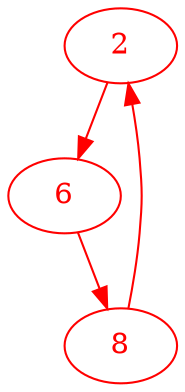 digraph g{
node [color = red, fontcolor=red]; 2 6 8 ;
2 -> 6 [color=red] ;
6 -> 8 [color=red] ;
8 -> 2 [color=red] ;
}